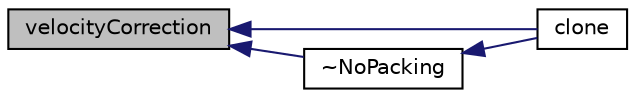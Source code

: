 digraph "velocityCorrection"
{
  bgcolor="transparent";
  edge [fontname="Helvetica",fontsize="10",labelfontname="Helvetica",labelfontsize="10"];
  node [fontname="Helvetica",fontsize="10",shape=record];
  rankdir="LR";
  Node16 [label="velocityCorrection",height=0.2,width=0.4,color="black", fillcolor="grey75", style="filled", fontcolor="black"];
  Node16 -> Node17 [dir="back",color="midnightblue",fontsize="10",style="solid",fontname="Helvetica"];
  Node17 [label="clone",height=0.2,width=0.4,color="black",URL="$a25389.html#a82d7c001bef0a3e3c69f34a5857c46d5",tooltip="Construct and return a clone. "];
  Node16 -> Node18 [dir="back",color="midnightblue",fontsize="10",style="solid",fontname="Helvetica"];
  Node18 [label="~NoPacking",height=0.2,width=0.4,color="black",URL="$a25389.html#ab7c3bbef10284456a1c6f51ccf9246e3",tooltip="Destructor. "];
  Node18 -> Node17 [dir="back",color="midnightblue",fontsize="10",style="solid",fontname="Helvetica"];
}
